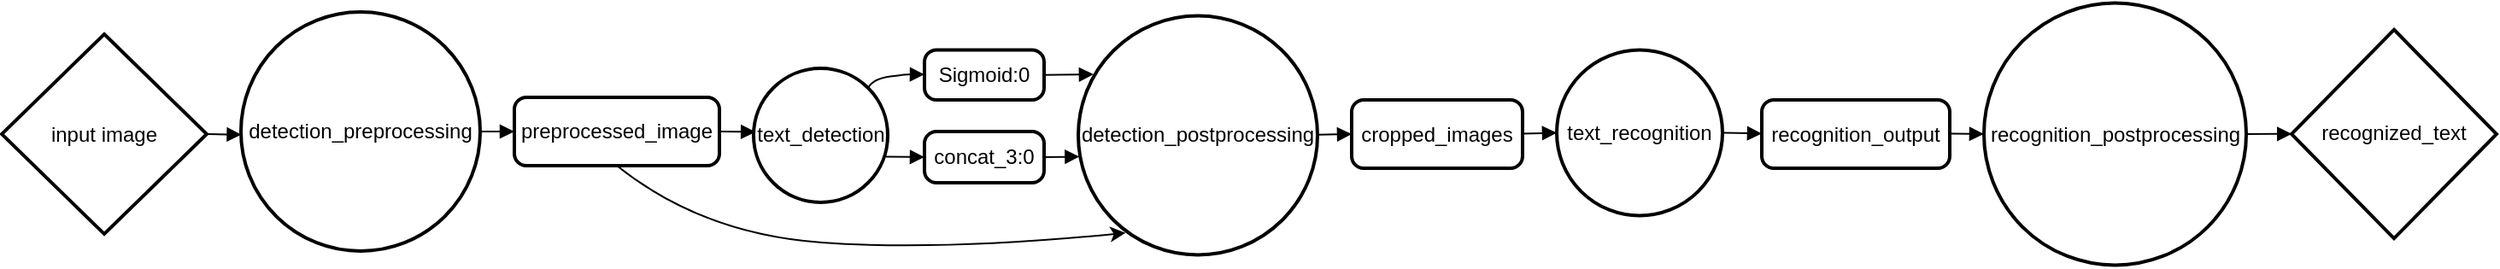 <mxfile version="22.1.2" type="google">
  <diagram name="Page-1" id="52a04d89-c75d-2922-d76d-85b35f80e030">
    <mxGraphModel grid="1" page="1" gridSize="10" guides="1" tooltips="1" connect="1" arrows="1" fold="1" pageScale="1" pageWidth="1100" pageHeight="850" background="none" math="0" shadow="0">
      <root>
        <mxCell id="0" />
        <mxCell id="1" parent="0" />
        <mxCell id="33M44y3_6pvl_umdWdAC-13" value="input image" style="rhombus;strokeWidth=2;whiteSpace=wrap;" vertex="1" parent="1">
          <mxGeometry x="40" y="1043" width="120" height="117" as="geometry" />
        </mxCell>
        <mxCell id="33M44y3_6pvl_umdWdAC-14" value="detection_preprocessing" style="ellipse;aspect=fixed;strokeWidth=2;whiteSpace=wrap;" vertex="1" parent="1">
          <mxGeometry x="180" y="1030" width="140" height="140" as="geometry" />
        </mxCell>
        <mxCell id="33M44y3_6pvl_umdWdAC-15" value="preprocessed_image" style="rounded=1;absoluteArcSize=1;arcSize=14;whiteSpace=wrap;strokeWidth=2;" vertex="1" parent="1">
          <mxGeometry x="340" y="1080" width="120" height="40" as="geometry" />
        </mxCell>
        <mxCell id="33M44y3_6pvl_umdWdAC-16" value="text_detection" style="ellipse;aspect=fixed;strokeWidth=2;whiteSpace=wrap;" vertex="1" parent="1">
          <mxGeometry x="480" y="1063" width="78.5" height="78.5" as="geometry" />
        </mxCell>
        <mxCell id="33M44y3_6pvl_umdWdAC-17" value="Sigmoid:0" style="rounded=1;absoluteArcSize=1;arcSize=14;whiteSpace=wrap;strokeWidth=2;" vertex="1" parent="1">
          <mxGeometry x="580" y="1052.25" width="70" height="29.25" as="geometry" />
        </mxCell>
        <mxCell id="33M44y3_6pvl_umdWdAC-18" value="concat_3:0" style="rounded=1;absoluteArcSize=1;arcSize=14;whiteSpace=wrap;strokeWidth=2;" vertex="1" parent="1">
          <mxGeometry x="580" y="1100" width="70" height="30" as="geometry" />
        </mxCell>
        <mxCell id="33M44y3_6pvl_umdWdAC-19" value="detection_postprocessing" style="ellipse;aspect=fixed;strokeWidth=2;whiteSpace=wrap;" vertex="1" parent="1">
          <mxGeometry x="670" y="1032.25" width="140" height="140" as="geometry" />
        </mxCell>
        <mxCell id="33M44y3_6pvl_umdWdAC-20" value="cropped_images" style="rounded=1;absoluteArcSize=1;arcSize=14;whiteSpace=wrap;strokeWidth=2;" vertex="1" parent="1">
          <mxGeometry x="830" y="1081.5" width="100" height="40" as="geometry" />
        </mxCell>
        <mxCell id="33M44y3_6pvl_umdWdAC-21" value="text_recognition" style="ellipse;aspect=fixed;strokeWidth=2;whiteSpace=wrap;" vertex="1" parent="1">
          <mxGeometry x="950" y="1052.25" width="97" height="97" as="geometry" />
        </mxCell>
        <mxCell id="33M44y3_6pvl_umdWdAC-22" value="recognition_output" style="rounded=1;absoluteArcSize=1;arcSize=14;whiteSpace=wrap;strokeWidth=2;" vertex="1" parent="1">
          <mxGeometry x="1070" y="1081.5" width="110" height="40" as="geometry" />
        </mxCell>
        <mxCell id="33M44y3_6pvl_umdWdAC-23" value="recognition_postprocessing" style="ellipse;aspect=fixed;strokeWidth=2;whiteSpace=wrap;" vertex="1" parent="1">
          <mxGeometry x="1200" y="1024.75" width="153.5" height="153.5" as="geometry" />
        </mxCell>
        <mxCell id="33M44y3_6pvl_umdWdAC-24" value="recognized_text" style="rhombus;strokeWidth=2;whiteSpace=wrap;" vertex="1" parent="1">
          <mxGeometry x="1380" y="1040.37" width="120" height="122.25" as="geometry" />
        </mxCell>
        <mxCell id="33M44y3_6pvl_umdWdAC-25" value="" style="curved=1;startArrow=none;endArrow=block;entryX=0.002;entryY=0.513;rounded=0;exitX=1;exitY=0.5;exitDx=0;exitDy=0;entryDx=0;entryDy=0;entryPerimeter=0;" edge="1" parent="1" source="33M44y3_6pvl_umdWdAC-13" target="33M44y3_6pvl_umdWdAC-14">
          <mxGeometry relative="1" as="geometry">
            <Array as="points" />
            <mxPoint x="170" y="1111" as="sourcePoint" />
          </mxGeometry>
        </mxCell>
        <mxCell id="33M44y3_6pvl_umdWdAC-26" value="" style="curved=1;startArrow=none;endArrow=block;exitX=0.997;exitY=0.501;entryX=0;entryY=0.5;rounded=0;entryDx=0;entryDy=0;" edge="1" parent="1" source="33M44y3_6pvl_umdWdAC-14" target="33M44y3_6pvl_umdWdAC-15">
          <mxGeometry relative="1" as="geometry">
            <Array as="points" />
          </mxGeometry>
        </mxCell>
        <mxCell id="33M44y3_6pvl_umdWdAC-28" value="" style="curved=1;startArrow=none;endArrow=block;exitX=1;exitY=0;entryX=-0.004;entryY=0.491;rounded=0;exitDx=0;exitDy=0;" edge="1" parent="1" source="33M44y3_6pvl_umdWdAC-16" target="33M44y3_6pvl_umdWdAC-17">
          <mxGeometry relative="1" as="geometry">
            <Array as="points">
              <mxPoint x="550" y="1069" />
              <mxPoint x="570" y="1066.5" />
            </Array>
          </mxGeometry>
        </mxCell>
        <mxCell id="33M44y3_6pvl_umdWdAC-33" value="" style="curved=1;startArrow=none;endArrow=block;entryX=0;entryY=0.5;rounded=0;entryDx=0;entryDy=0;" edge="1" parent="1" source="33M44y3_6pvl_umdWdAC-19" target="33M44y3_6pvl_umdWdAC-20">
          <mxGeometry relative="1" as="geometry">
            <Array as="points" />
            <mxPoint x="810" y="1100.5" as="sourcePoint" />
          </mxGeometry>
        </mxCell>
        <mxCell id="33M44y3_6pvl_umdWdAC-34" value="" style="curved=1;startArrow=none;endArrow=block;exitX=1.002;exitY=0.493;entryX=0.002;entryY=0.498;rounded=0;" edge="1" parent="1" source="33M44y3_6pvl_umdWdAC-20" target="33M44y3_6pvl_umdWdAC-21">
          <mxGeometry relative="1" as="geometry">
            <Array as="points" />
          </mxGeometry>
        </mxCell>
        <mxCell id="33M44y3_6pvl_umdWdAC-35" value="" style="curved=1;startArrow=none;endArrow=block;exitX=1.003;exitY=0.498;entryX=0.003;entryY=0.493;rounded=0;" edge="1" parent="1" source="33M44y3_6pvl_umdWdAC-21" target="33M44y3_6pvl_umdWdAC-22">
          <mxGeometry relative="1" as="geometry">
            <Array as="points" />
          </mxGeometry>
        </mxCell>
        <mxCell id="33M44y3_6pvl_umdWdAC-36" value="" style="curved=1;startArrow=none;endArrow=block;exitX=1.003;exitY=0.493;entryX=0.002;entryY=0.499;rounded=0;" edge="1" parent="1" source="33M44y3_6pvl_umdWdAC-22" target="33M44y3_6pvl_umdWdAC-23">
          <mxGeometry relative="1" as="geometry">
            <Array as="points" />
          </mxGeometry>
        </mxCell>
        <mxCell id="33M44y3_6pvl_umdWdAC-37" value="" style="curved=1;startArrow=none;endArrow=block;exitX=1.0;exitY=0.499;entryX=0.0;entryY=0.499;rounded=0;" edge="1" parent="1" source="33M44y3_6pvl_umdWdAC-23" target="33M44y3_6pvl_umdWdAC-24">
          <mxGeometry relative="1" as="geometry">
            <Array as="points" />
          </mxGeometry>
        </mxCell>
        <mxCell id="33M44y3_6pvl_umdWdAC-38" value="" style="curved=1;endArrow=classic;html=1;rounded=0;exitX=0.5;exitY=1;exitDx=0;exitDy=0;entryX=0.198;entryY=0.908;entryDx=0;entryDy=0;entryPerimeter=0;" edge="1" parent="1" source="33M44y3_6pvl_umdWdAC-15" target="33M44y3_6pvl_umdWdAC-19">
          <mxGeometry width="50" height="50" relative="1" as="geometry">
            <mxPoint x="440" y="1165.45" as="sourcePoint" />
            <mxPoint x="660.94" y="1162.62" as="targetPoint" />
            <Array as="points">
              <mxPoint x="450" y="1160" />
              <mxPoint x="590" y="1170" />
            </Array>
          </mxGeometry>
        </mxCell>
        <mxCell id="33M44y3_6pvl_umdWdAC-40" value="" style="curved=1;startArrow=none;endArrow=block;exitX=1;exitY=0.5;entryX=0.014;entryY=0.475;rounded=0;entryDx=0;entryDy=0;exitDx=0;exitDy=0;entryPerimeter=0;" edge="1" parent="1" source="33M44y3_6pvl_umdWdAC-15" target="33M44y3_6pvl_umdWdAC-16">
          <mxGeometry relative="1" as="geometry">
            <Array as="points" />
            <mxPoint x="480" y="1043" as="sourcePoint" />
            <mxPoint x="500" y="1043" as="targetPoint" />
          </mxGeometry>
        </mxCell>
        <mxCell id="33M44y3_6pvl_umdWdAC-41" value="" style="curved=1;startArrow=none;endArrow=block;entryX=0.005;entryY=0.589;rounded=0;entryDx=0;entryDy=0;entryPerimeter=0;exitX=1;exitY=0.5;exitDx=0;exitDy=0;" edge="1" parent="1" source="33M44y3_6pvl_umdWdAC-18" target="33M44y3_6pvl_umdWdAC-19">
          <mxGeometry relative="1" as="geometry">
            <Array as="points" />
            <mxPoint x="590" y="950" as="sourcePoint" />
            <mxPoint x="521" y="1010" as="targetPoint" />
          </mxGeometry>
        </mxCell>
        <mxCell id="33M44y3_6pvl_umdWdAC-42" value="" style="curved=1;startArrow=none;endArrow=block;entryX=0;entryY=0.5;rounded=0;entryDx=0;entryDy=0;exitX=0.985;exitY=0.659;exitDx=0;exitDy=0;exitPerimeter=0;" edge="1" parent="1" source="33M44y3_6pvl_umdWdAC-16" target="33M44y3_6pvl_umdWdAC-18">
          <mxGeometry relative="1" as="geometry">
            <Array as="points" />
            <mxPoint x="550" y="1142" as="sourcePoint" />
            <mxPoint x="575" y="1141" as="targetPoint" />
          </mxGeometry>
        </mxCell>
        <mxCell id="33M44y3_6pvl_umdWdAC-44" value="" style="curved=1;startArrow=none;endArrow=block;entryX=0.064;entryY=0.245;rounded=0;entryDx=0;entryDy=0;entryPerimeter=0;exitX=1;exitY=0.5;exitDx=0;exitDy=0;" edge="1" parent="1" source="33M44y3_6pvl_umdWdAC-17" target="33M44y3_6pvl_umdWdAC-19">
          <mxGeometry relative="1" as="geometry">
            <Array as="points" />
            <mxPoint x="660" y="1067.02" as="sourcePoint" />
            <mxPoint x="681" y="1067.02" as="targetPoint" />
          </mxGeometry>
        </mxCell>
      </root>
    </mxGraphModel>
  </diagram>
</mxfile>
